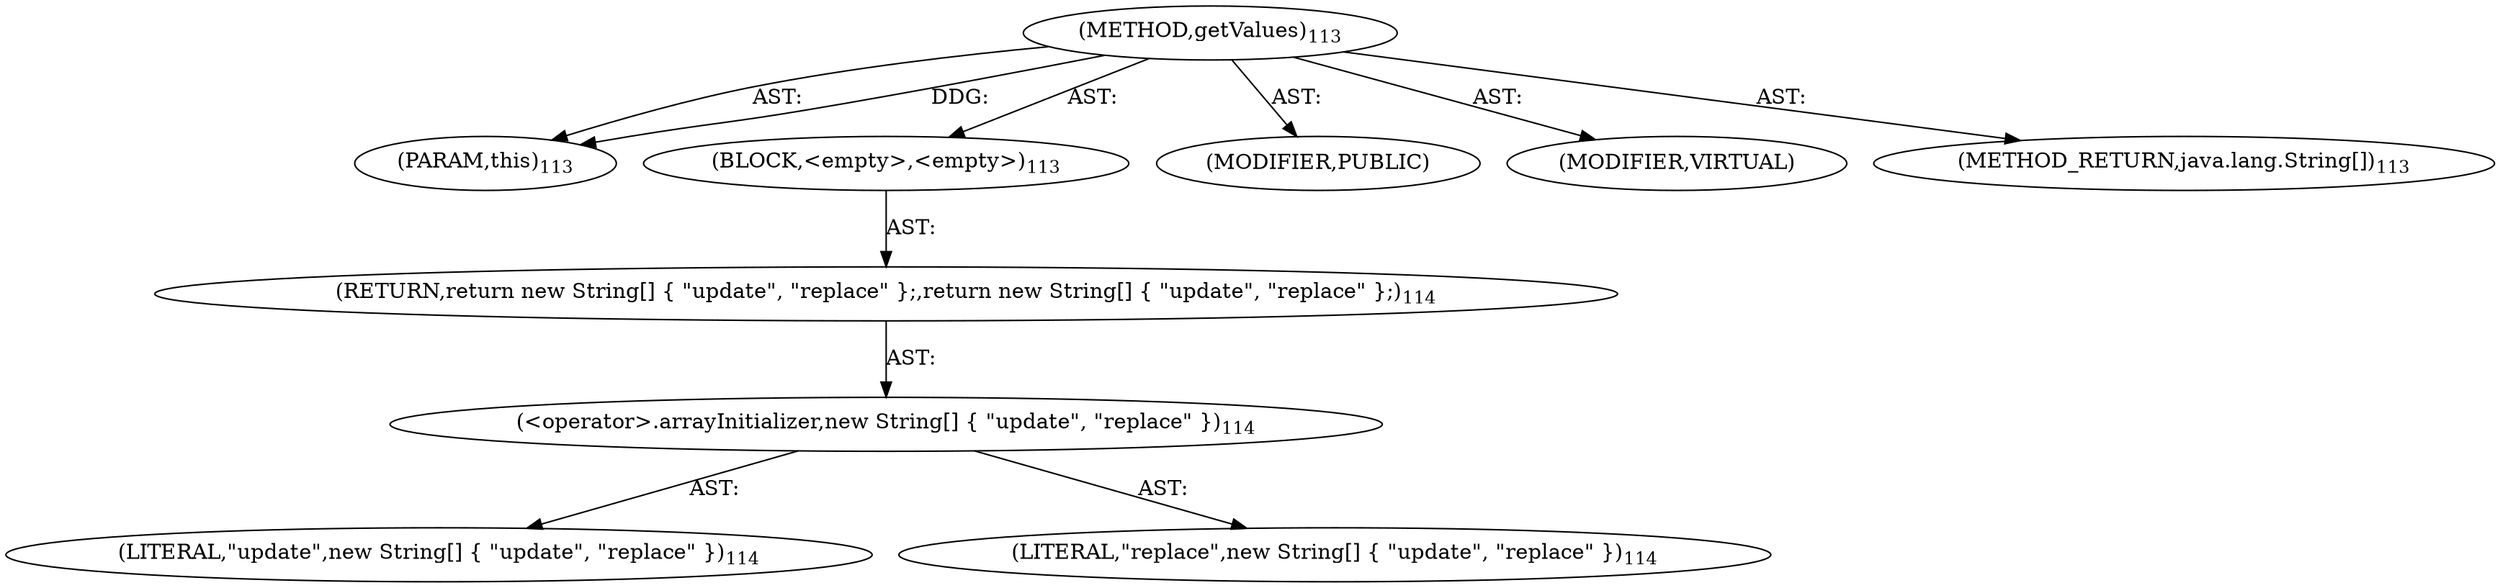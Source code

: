 digraph "getValues" {  
"111669149696" [label = <(METHOD,getValues)<SUB>113</SUB>> ]
"115964116994" [label = <(PARAM,this)<SUB>113</SUB>> ]
"25769803776" [label = <(BLOCK,&lt;empty&gt;,&lt;empty&gt;)<SUB>113</SUB>> ]
"146028888064" [label = <(RETURN,return new String[] { &quot;update&quot;, &quot;replace&quot; };,return new String[] { &quot;update&quot;, &quot;replace&quot; };)<SUB>114</SUB>> ]
"30064771072" [label = <(&lt;operator&gt;.arrayInitializer,new String[] { &quot;update&quot;, &quot;replace&quot; })<SUB>114</SUB>> ]
"90194313216" [label = <(LITERAL,&quot;update&quot;,new String[] { &quot;update&quot;, &quot;replace&quot; })<SUB>114</SUB>> ]
"90194313217" [label = <(LITERAL,&quot;replace&quot;,new String[] { &quot;update&quot;, &quot;replace&quot; })<SUB>114</SUB>> ]
"133143986180" [label = <(MODIFIER,PUBLIC)> ]
"133143986181" [label = <(MODIFIER,VIRTUAL)> ]
"128849018880" [label = <(METHOD_RETURN,java.lang.String[])<SUB>113</SUB>> ]
  "111669149696" -> "115964116994"  [ label = "AST: "] 
  "111669149696" -> "25769803776"  [ label = "AST: "] 
  "111669149696" -> "133143986180"  [ label = "AST: "] 
  "111669149696" -> "133143986181"  [ label = "AST: "] 
  "111669149696" -> "128849018880"  [ label = "AST: "] 
  "25769803776" -> "146028888064"  [ label = "AST: "] 
  "146028888064" -> "30064771072"  [ label = "AST: "] 
  "30064771072" -> "90194313216"  [ label = "AST: "] 
  "30064771072" -> "90194313217"  [ label = "AST: "] 
  "111669149696" -> "115964116994"  [ label = "DDG: "] 
}
